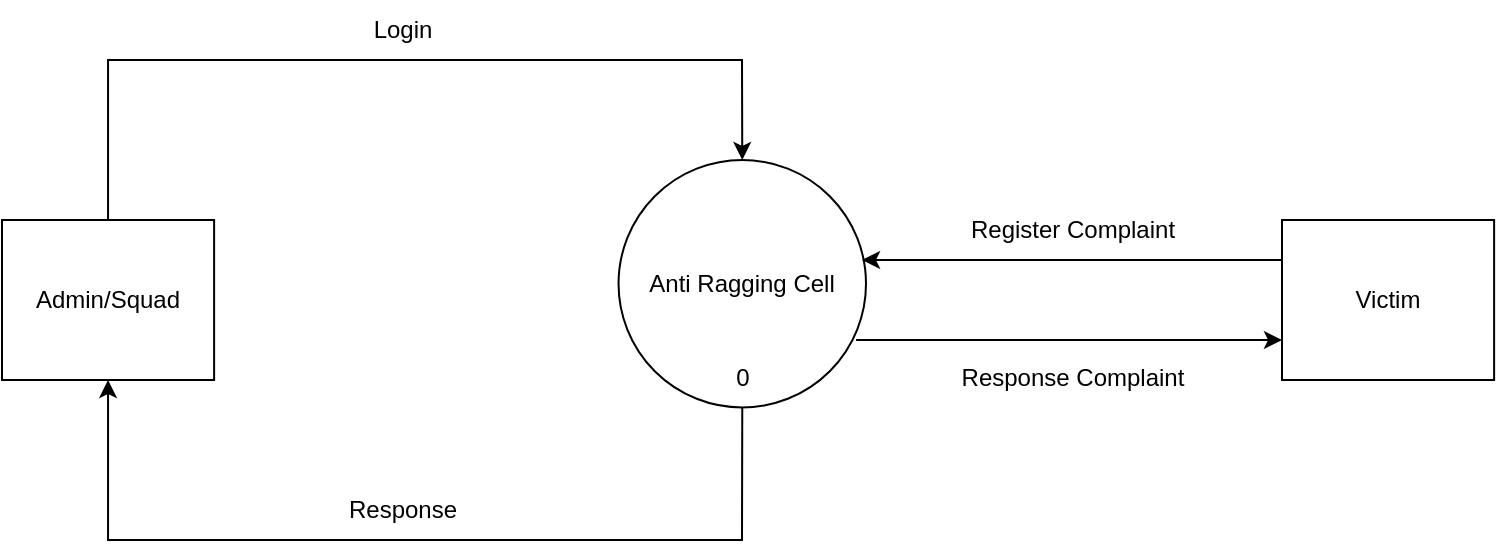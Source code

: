 <mxfile version="22.0.2" type="device">
  <diagram name="Page-1" id="JcgEMvi1HiqHh_7pHdwZ">
    <mxGraphModel dx="1434" dy="781" grid="1" gridSize="10" guides="1" tooltips="1" connect="1" arrows="1" fold="1" page="1" pageScale="1" pageWidth="827" pageHeight="1169" math="0" shadow="0">
      <root>
        <mxCell id="0" />
        <mxCell id="1" parent="0" />
        <mxCell id="ofk6MIiN2sYgDY7o77cW-1" value="Admin/Squad" style="whiteSpace=wrap;html=1;align=center;container=0;" parent="1" vertex="1">
          <mxGeometry x="40" y="320" width="106.054" height="80" as="geometry" />
        </mxCell>
        <mxCell id="ofk6MIiN2sYgDY7o77cW-2" value="Anti Ragging Cell" style="ellipse;whiteSpace=wrap;html=1;aspect=fixed;container=0;" parent="1" vertex="1">
          <mxGeometry x="348.27" y="290" width="123.73" height="123.73" as="geometry" />
        </mxCell>
        <mxCell id="ofk6MIiN2sYgDY7o77cW-4" value="" style="edgeStyle=none;orthogonalLoop=1;jettySize=auto;html=1;rounded=0;exitX=0.5;exitY=0;exitDx=0;exitDy=0;entryX=0.5;entryY=0;entryDx=0;entryDy=0;" parent="1" source="ofk6MIiN2sYgDY7o77cW-1" target="ofk6MIiN2sYgDY7o77cW-2" edge="1">
          <mxGeometry width="100" relative="1" as="geometry">
            <mxPoint x="243.27" y="280" as="sourcePoint" />
            <mxPoint x="331.649" y="280" as="targetPoint" />
            <Array as="points">
              <mxPoint x="93.027" y="240" />
              <mxPoint x="410" y="240" />
            </Array>
          </mxGeometry>
        </mxCell>
        <mxCell id="ofk6MIiN2sYgDY7o77cW-5" value="Login" style="text;html=1;align=center;verticalAlign=middle;resizable=0;points=[];autosize=1;strokeColor=none;fillColor=none;container=0;" parent="1" vertex="1">
          <mxGeometry x="215.003" y="210" width="50" height="30" as="geometry" />
        </mxCell>
        <mxCell id="ofk6MIiN2sYgDY7o77cW-6" value="" style="edgeStyle=none;orthogonalLoop=1;jettySize=auto;html=1;rounded=0;exitX=0.5;exitY=1;exitDx=0;exitDy=0;entryX=0.5;entryY=1;entryDx=0;entryDy=0;" parent="1" source="ofk6MIiN2sYgDY7o77cW-2" target="ofk6MIiN2sYgDY7o77cW-1" edge="1">
          <mxGeometry width="100" relative="1" as="geometry">
            <mxPoint x="234.432" y="400" as="sourcePoint" />
            <mxPoint x="322.811" y="400" as="targetPoint" />
            <Array as="points">
              <mxPoint x="410" y="480" />
              <mxPoint x="93.027" y="480" />
            </Array>
          </mxGeometry>
        </mxCell>
        <mxCell id="ofk6MIiN2sYgDY7o77cW-7" value="Response" style="text;html=1;align=center;verticalAlign=middle;resizable=0;points=[];autosize=1;strokeColor=none;fillColor=none;container=0;" parent="1" vertex="1">
          <mxGeometry x="200.006" y="450" width="80" height="30" as="geometry" />
        </mxCell>
        <mxCell id="ofk6MIiN2sYgDY7o77cW-8" value="0" style="text;html=1;align=center;verticalAlign=middle;resizable=0;points=[];autosize=1;strokeColor=none;fillColor=none;container=0;" parent="1" vertex="1">
          <mxGeometry x="395.138" y="383.73" width="30" height="30" as="geometry" />
        </mxCell>
        <mxCell id="4efSKb4XgCjTL8at3X_D-3" value="Victim" style="whiteSpace=wrap;html=1;align=center;container=0;" parent="1" vertex="1">
          <mxGeometry x="680" y="320" width="106.054" height="80" as="geometry" />
        </mxCell>
        <mxCell id="4efSKb4XgCjTL8at3X_D-4" value="" style="edgeStyle=none;orthogonalLoop=1;jettySize=auto;html=1;rounded=0;exitX=0;exitY=0.25;exitDx=0;exitDy=0;entryX=0.984;entryY=0.404;entryDx=0;entryDy=0;entryPerimeter=0;" parent="1" source="4efSKb4XgCjTL8at3X_D-3" target="ofk6MIiN2sYgDY7o77cW-2" edge="1">
          <mxGeometry width="100" relative="1" as="geometry">
            <mxPoint x="620" y="360" as="sourcePoint" />
            <mxPoint x="480" y="340" as="targetPoint" />
            <Array as="points" />
          </mxGeometry>
        </mxCell>
        <mxCell id="4efSKb4XgCjTL8at3X_D-5" value="" style="edgeStyle=none;orthogonalLoop=1;jettySize=auto;html=1;rounded=0;entryX=0;entryY=0.75;entryDx=0;entryDy=0;exitX=0.96;exitY=0.727;exitDx=0;exitDy=0;exitPerimeter=0;" parent="1" source="ofk6MIiN2sYgDY7o77cW-2" target="4efSKb4XgCjTL8at3X_D-3" edge="1">
          <mxGeometry width="100" relative="1" as="geometry">
            <mxPoint x="490" y="400" as="sourcePoint" />
            <mxPoint x="620" y="400" as="targetPoint" />
            <Array as="points" />
          </mxGeometry>
        </mxCell>
        <mxCell id="4efSKb4XgCjTL8at3X_D-6" value="Register Complaint" style="text;html=1;align=center;verticalAlign=middle;resizable=0;points=[];autosize=1;strokeColor=none;fillColor=none;" parent="1" vertex="1">
          <mxGeometry x="510" y="310" width="130" height="30" as="geometry" />
        </mxCell>
        <mxCell id="4efSKb4XgCjTL8at3X_D-7" value="Response Complaint" style="text;html=1;align=center;verticalAlign=middle;resizable=0;points=[];autosize=1;strokeColor=none;fillColor=none;" parent="1" vertex="1">
          <mxGeometry x="510" y="383.73" width="130" height="30" as="geometry" />
        </mxCell>
      </root>
    </mxGraphModel>
  </diagram>
</mxfile>
